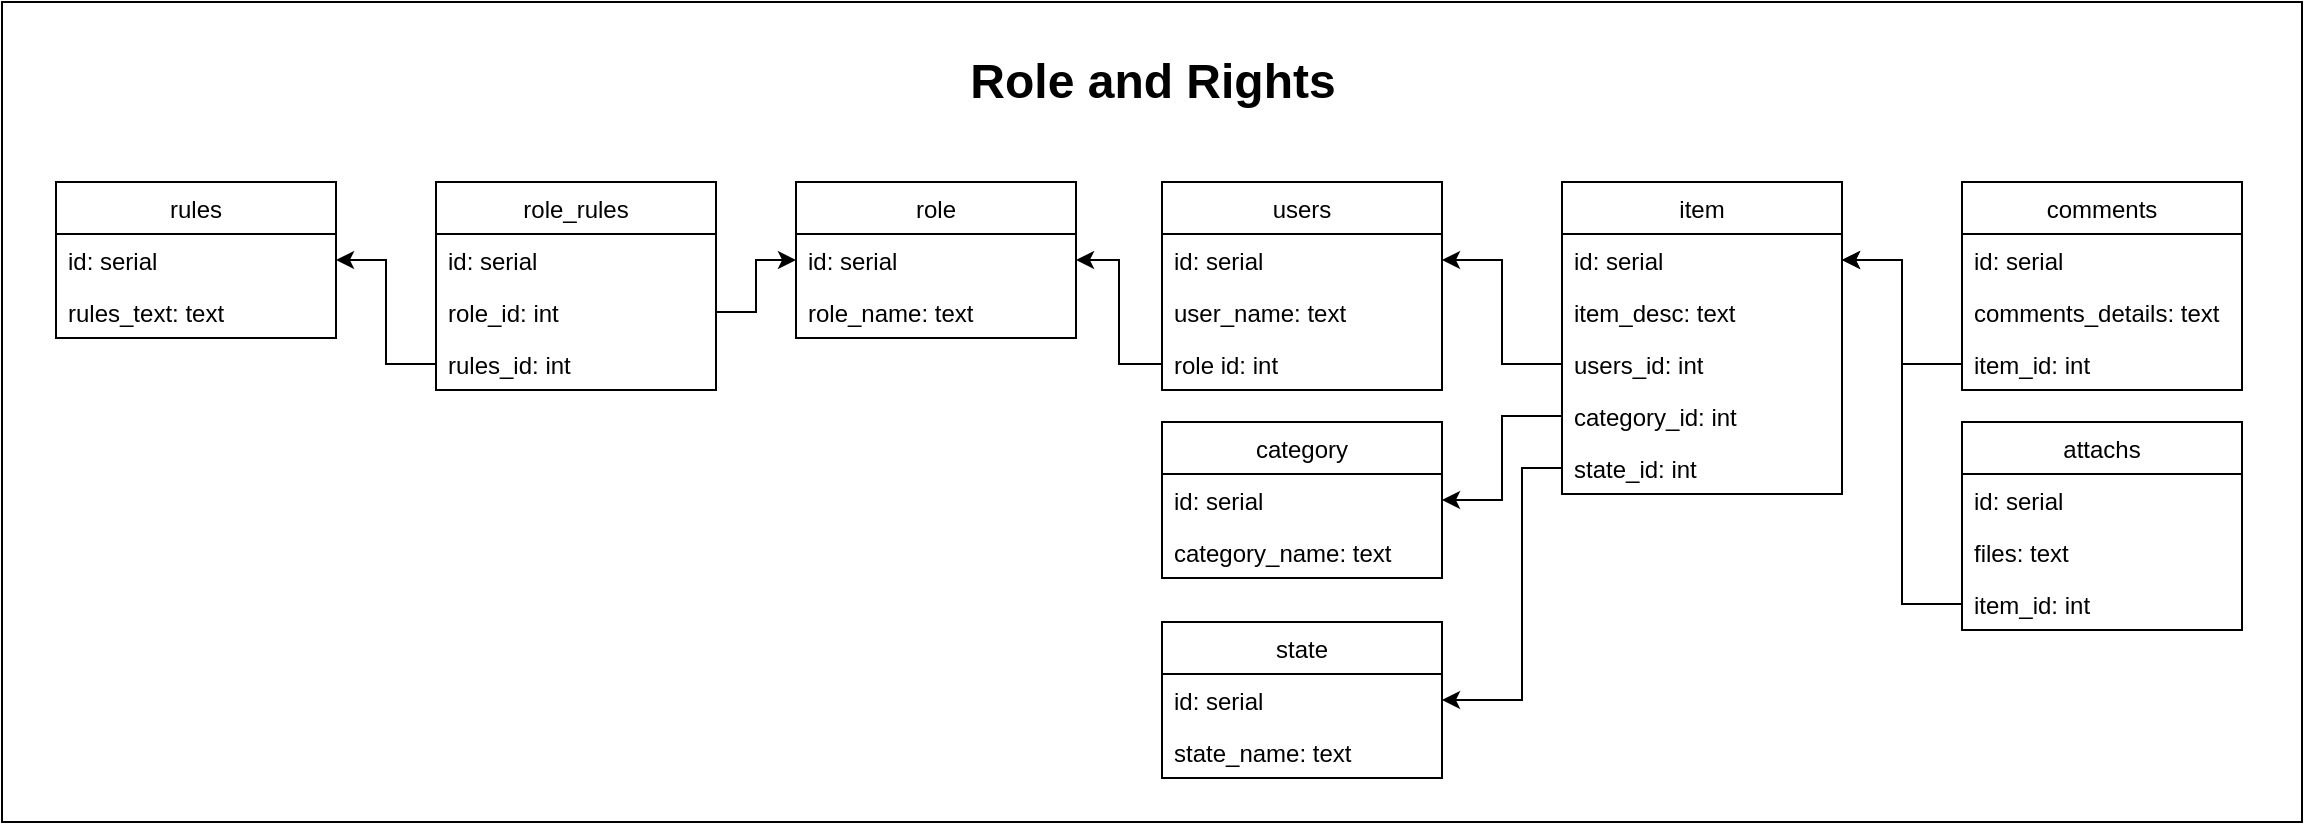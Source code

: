 <mxfile version="20.4.1" type="device"><diagram name="Page-1" id="929967ad-93f9-6ef4-fab6-5d389245f69c"><mxGraphModel dx="1422" dy="800" grid="1" gridSize="10" guides="1" tooltips="1" connect="1" arrows="1" fold="1" page="1" pageScale="1.5" pageWidth="1169" pageHeight="826" background="none" math="0" shadow="0"><root><mxCell id="0" style=";html=1;"/><mxCell id="1" style=";html=1;" parent="0"/><mxCell id="rM6Uk0h1VkgciDxS3pU1-58" value="" style="rounded=0;whiteSpace=wrap;html=1;" vertex="1" parent="1"><mxGeometry x="340" y="370" width="1150" height="410" as="geometry"/></mxCell><mxCell id="1672d66443f91eb5-23" value="Role and Rights" style="text;strokeColor=none;fillColor=none;html=1;fontSize=24;fontStyle=1;verticalAlign=middle;align=center;" parent="1" vertex="1"><mxGeometry x="340" y="390" width="1150" height="40" as="geometry"/></mxCell><mxCell id="rM6Uk0h1VkgciDxS3pU1-1" value="role" style="swimlane;fontStyle=0;childLayout=stackLayout;horizontal=1;startSize=26;fillColor=none;horizontalStack=0;resizeParent=1;resizeParentMax=0;resizeLast=0;collapsible=1;marginBottom=0;" vertex="1" parent="1"><mxGeometry x="737" y="460" width="140" height="78" as="geometry"/></mxCell><mxCell id="rM6Uk0h1VkgciDxS3pU1-2" value="id: serial" style="text;strokeColor=none;fillColor=none;align=left;verticalAlign=top;spacingLeft=4;spacingRight=4;overflow=hidden;rotatable=0;points=[[0,0.5],[1,0.5]];portConstraint=eastwest;" vertex="1" parent="rM6Uk0h1VkgciDxS3pU1-1"><mxGeometry y="26" width="140" height="26" as="geometry"/></mxCell><mxCell id="rM6Uk0h1VkgciDxS3pU1-3" value="role_name: text" style="text;strokeColor=none;fillColor=none;align=left;verticalAlign=top;spacingLeft=4;spacingRight=4;overflow=hidden;rotatable=0;points=[[0,0.5],[1,0.5]];portConstraint=eastwest;" vertex="1" parent="rM6Uk0h1VkgciDxS3pU1-1"><mxGeometry y="52" width="140" height="26" as="geometry"/></mxCell><mxCell id="rM6Uk0h1VkgciDxS3pU1-6" value="users" style="swimlane;fontStyle=0;childLayout=stackLayout;horizontal=1;startSize=26;fillColor=none;horizontalStack=0;resizeParent=1;resizeParentMax=0;resizeLast=0;collapsible=1;marginBottom=0;" vertex="1" parent="1"><mxGeometry x="920" y="460" width="140" height="104" as="geometry"/></mxCell><mxCell id="rM6Uk0h1VkgciDxS3pU1-7" value="id: serial" style="text;strokeColor=none;fillColor=none;align=left;verticalAlign=top;spacingLeft=4;spacingRight=4;overflow=hidden;rotatable=0;points=[[0,0.5],[1,0.5]];portConstraint=eastwest;" vertex="1" parent="rM6Uk0h1VkgciDxS3pU1-6"><mxGeometry y="26" width="140" height="26" as="geometry"/></mxCell><mxCell id="rM6Uk0h1VkgciDxS3pU1-8" value="user_name: text" style="text;strokeColor=none;fillColor=none;align=left;verticalAlign=top;spacingLeft=4;spacingRight=4;overflow=hidden;rotatable=0;points=[[0,0.5],[1,0.5]];portConstraint=eastwest;" vertex="1" parent="rM6Uk0h1VkgciDxS3pU1-6"><mxGeometry y="52" width="140" height="26" as="geometry"/></mxCell><mxCell id="rM6Uk0h1VkgciDxS3pU1-9" value="role id: int" style="text;strokeColor=none;fillColor=none;align=left;verticalAlign=top;spacingLeft=4;spacingRight=4;overflow=hidden;rotatable=0;points=[[0,0.5],[1,0.5]];portConstraint=eastwest;" vertex="1" parent="rM6Uk0h1VkgciDxS3pU1-6"><mxGeometry y="78" width="140" height="26" as="geometry"/></mxCell><mxCell id="rM6Uk0h1VkgciDxS3pU1-10" style="edgeStyle=orthogonalEdgeStyle;rounded=0;orthogonalLoop=1;jettySize=auto;html=1;entryX=1;entryY=0.5;entryDx=0;entryDy=0;" edge="1" parent="1" source="rM6Uk0h1VkgciDxS3pU1-9" target="rM6Uk0h1VkgciDxS3pU1-2"><mxGeometry relative="1" as="geometry"/></mxCell><mxCell id="rM6Uk0h1VkgciDxS3pU1-11" value="rules" style="swimlane;fontStyle=0;childLayout=stackLayout;horizontal=1;startSize=26;fillColor=none;horizontalStack=0;resizeParent=1;resizeParentMax=0;resizeLast=0;collapsible=1;marginBottom=0;" vertex="1" parent="1"><mxGeometry x="367" y="460" width="140" height="78" as="geometry"/></mxCell><mxCell id="rM6Uk0h1VkgciDxS3pU1-12" value="id: serial" style="text;strokeColor=none;fillColor=none;align=left;verticalAlign=top;spacingLeft=4;spacingRight=4;overflow=hidden;rotatable=0;points=[[0,0.5],[1,0.5]];portConstraint=eastwest;" vertex="1" parent="rM6Uk0h1VkgciDxS3pU1-11"><mxGeometry y="26" width="140" height="26" as="geometry"/></mxCell><mxCell id="rM6Uk0h1VkgciDxS3pU1-13" value="rules_text: text" style="text;strokeColor=none;fillColor=none;align=left;verticalAlign=top;spacingLeft=4;spacingRight=4;overflow=hidden;rotatable=0;points=[[0,0.5],[1,0.5]];portConstraint=eastwest;" vertex="1" parent="rM6Uk0h1VkgciDxS3pU1-11"><mxGeometry y="52" width="140" height="26" as="geometry"/></mxCell><mxCell id="rM6Uk0h1VkgciDxS3pU1-14" value="role_rules" style="swimlane;fontStyle=0;childLayout=stackLayout;horizontal=1;startSize=26;fillColor=none;horizontalStack=0;resizeParent=1;resizeParentMax=0;resizeLast=0;collapsible=1;marginBottom=0;" vertex="1" parent="1"><mxGeometry x="557" y="460" width="140" height="104" as="geometry"/></mxCell><mxCell id="rM6Uk0h1VkgciDxS3pU1-15" value="id: serial" style="text;strokeColor=none;fillColor=none;align=left;verticalAlign=top;spacingLeft=4;spacingRight=4;overflow=hidden;rotatable=0;points=[[0,0.5],[1,0.5]];portConstraint=eastwest;" vertex="1" parent="rM6Uk0h1VkgciDxS3pU1-14"><mxGeometry y="26" width="140" height="26" as="geometry"/></mxCell><mxCell id="rM6Uk0h1VkgciDxS3pU1-16" value="role_id: int   " style="text;strokeColor=none;fillColor=none;align=left;verticalAlign=top;spacingLeft=4;spacingRight=4;overflow=hidden;rotatable=0;points=[[0,0.5],[1,0.5]];portConstraint=eastwest;" vertex="1" parent="rM6Uk0h1VkgciDxS3pU1-14"><mxGeometry y="52" width="140" height="26" as="geometry"/></mxCell><mxCell id="rM6Uk0h1VkgciDxS3pU1-23" value="rules_id: int" style="text;strokeColor=none;fillColor=none;align=left;verticalAlign=top;spacingLeft=4;spacingRight=4;overflow=hidden;rotatable=0;points=[[0,0.5],[1,0.5]];portConstraint=eastwest;" vertex="1" parent="rM6Uk0h1VkgciDxS3pU1-14"><mxGeometry y="78" width="140" height="26" as="geometry"/></mxCell><mxCell id="rM6Uk0h1VkgciDxS3pU1-24" style="edgeStyle=orthogonalEdgeStyle;rounded=0;orthogonalLoop=1;jettySize=auto;html=1;entryX=1;entryY=0.5;entryDx=0;entryDy=0;" edge="1" parent="1" source="rM6Uk0h1VkgciDxS3pU1-23" target="rM6Uk0h1VkgciDxS3pU1-12"><mxGeometry relative="1" as="geometry"/></mxCell><mxCell id="rM6Uk0h1VkgciDxS3pU1-25" style="edgeStyle=orthogonalEdgeStyle;rounded=0;orthogonalLoop=1;jettySize=auto;html=1;entryX=0;entryY=0.5;entryDx=0;entryDy=0;" edge="1" parent="1" source="rM6Uk0h1VkgciDxS3pU1-16" target="rM6Uk0h1VkgciDxS3pU1-2"><mxGeometry relative="1" as="geometry"/></mxCell><mxCell id="rM6Uk0h1VkgciDxS3pU1-26" value="item" style="swimlane;fontStyle=0;childLayout=stackLayout;horizontal=1;startSize=26;fillColor=none;horizontalStack=0;resizeParent=1;resizeParentMax=0;resizeLast=0;collapsible=1;marginBottom=0;" vertex="1" parent="1"><mxGeometry x="1120" y="460" width="140" height="156" as="geometry"/></mxCell><mxCell id="rM6Uk0h1VkgciDxS3pU1-27" value="id: serial" style="text;strokeColor=none;fillColor=none;align=left;verticalAlign=top;spacingLeft=4;spacingRight=4;overflow=hidden;rotatable=0;points=[[0,0.5],[1,0.5]];portConstraint=eastwest;" vertex="1" parent="rM6Uk0h1VkgciDxS3pU1-26"><mxGeometry y="26" width="140" height="26" as="geometry"/></mxCell><mxCell id="rM6Uk0h1VkgciDxS3pU1-28" value="item_desc: text" style="text;strokeColor=none;fillColor=none;align=left;verticalAlign=top;spacingLeft=4;spacingRight=4;overflow=hidden;rotatable=0;points=[[0,0.5],[1,0.5]];portConstraint=eastwest;" vertex="1" parent="rM6Uk0h1VkgciDxS3pU1-26"><mxGeometry y="52" width="140" height="26" as="geometry"/></mxCell><mxCell id="rM6Uk0h1VkgciDxS3pU1-29" value="users_id: int" style="text;strokeColor=none;fillColor=none;align=left;verticalAlign=top;spacingLeft=4;spacingRight=4;overflow=hidden;rotatable=0;points=[[0,0.5],[1,0.5]];portConstraint=eastwest;" vertex="1" parent="rM6Uk0h1VkgciDxS3pU1-26"><mxGeometry y="78" width="140" height="26" as="geometry"/></mxCell><mxCell id="rM6Uk0h1VkgciDxS3pU1-30" value="category_id: int" style="text;strokeColor=none;fillColor=none;align=left;verticalAlign=top;spacingLeft=4;spacingRight=4;overflow=hidden;rotatable=0;points=[[0,0.5],[1,0.5]];portConstraint=eastwest;" vertex="1" parent="rM6Uk0h1VkgciDxS3pU1-26"><mxGeometry y="104" width="140" height="26" as="geometry"/></mxCell><mxCell id="rM6Uk0h1VkgciDxS3pU1-31" value="state_id: int" style="text;strokeColor=none;fillColor=none;align=left;verticalAlign=top;spacingLeft=4;spacingRight=4;overflow=hidden;rotatable=0;points=[[0,0.5],[1,0.5]];portConstraint=eastwest;" vertex="1" parent="rM6Uk0h1VkgciDxS3pU1-26"><mxGeometry y="130" width="140" height="26" as="geometry"/></mxCell><mxCell id="rM6Uk0h1VkgciDxS3pU1-33" value="category" style="swimlane;fontStyle=0;childLayout=stackLayout;horizontal=1;startSize=26;fillColor=none;horizontalStack=0;resizeParent=1;resizeParentMax=0;resizeLast=0;collapsible=1;marginBottom=0;" vertex="1" parent="1"><mxGeometry x="920" y="580" width="140" height="78" as="geometry"/></mxCell><mxCell id="rM6Uk0h1VkgciDxS3pU1-34" value="id: serial" style="text;strokeColor=none;fillColor=none;align=left;verticalAlign=top;spacingLeft=4;spacingRight=4;overflow=hidden;rotatable=0;points=[[0,0.5],[1,0.5]];portConstraint=eastwest;" vertex="1" parent="rM6Uk0h1VkgciDxS3pU1-33"><mxGeometry y="26" width="140" height="26" as="geometry"/></mxCell><mxCell id="rM6Uk0h1VkgciDxS3pU1-35" value="category_name: text" style="text;strokeColor=none;fillColor=none;align=left;verticalAlign=top;spacingLeft=4;spacingRight=4;overflow=hidden;rotatable=0;points=[[0,0.5],[1,0.5]];portConstraint=eastwest;" vertex="1" parent="rM6Uk0h1VkgciDxS3pU1-33"><mxGeometry y="52" width="140" height="26" as="geometry"/></mxCell><mxCell id="rM6Uk0h1VkgciDxS3pU1-37" value="state" style="swimlane;fontStyle=0;childLayout=stackLayout;horizontal=1;startSize=26;fillColor=none;horizontalStack=0;resizeParent=1;resizeParentMax=0;resizeLast=0;collapsible=1;marginBottom=0;" vertex="1" parent="1"><mxGeometry x="920" y="680" width="140" height="78" as="geometry"/></mxCell><mxCell id="rM6Uk0h1VkgciDxS3pU1-38" value="id: serial" style="text;strokeColor=none;fillColor=none;align=left;verticalAlign=top;spacingLeft=4;spacingRight=4;overflow=hidden;rotatable=0;points=[[0,0.5],[1,0.5]];portConstraint=eastwest;" vertex="1" parent="rM6Uk0h1VkgciDxS3pU1-37"><mxGeometry y="26" width="140" height="26" as="geometry"/></mxCell><mxCell id="rM6Uk0h1VkgciDxS3pU1-39" value="state_name: text" style="text;strokeColor=none;fillColor=none;align=left;verticalAlign=top;spacingLeft=4;spacingRight=4;overflow=hidden;rotatable=0;points=[[0,0.5],[1,0.5]];portConstraint=eastwest;" vertex="1" parent="rM6Uk0h1VkgciDxS3pU1-37"><mxGeometry y="52" width="140" height="26" as="geometry"/></mxCell><mxCell id="rM6Uk0h1VkgciDxS3pU1-42" style="edgeStyle=orthogonalEdgeStyle;rounded=0;orthogonalLoop=1;jettySize=auto;html=1;entryX=1;entryY=0.5;entryDx=0;entryDy=0;" edge="1" parent="1" source="rM6Uk0h1VkgciDxS3pU1-29" target="rM6Uk0h1VkgciDxS3pU1-7"><mxGeometry relative="1" as="geometry"/></mxCell><mxCell id="rM6Uk0h1VkgciDxS3pU1-45" value="comments" style="swimlane;fontStyle=0;childLayout=stackLayout;horizontal=1;startSize=26;fillColor=none;horizontalStack=0;resizeParent=1;resizeParentMax=0;resizeLast=0;collapsible=1;marginBottom=0;" vertex="1" parent="1"><mxGeometry x="1320" y="460" width="140" height="104" as="geometry"/></mxCell><mxCell id="rM6Uk0h1VkgciDxS3pU1-46" value="id: serial" style="text;strokeColor=none;fillColor=none;align=left;verticalAlign=top;spacingLeft=4;spacingRight=4;overflow=hidden;rotatable=0;points=[[0,0.5],[1,0.5]];portConstraint=eastwest;" vertex="1" parent="rM6Uk0h1VkgciDxS3pU1-45"><mxGeometry y="26" width="140" height="26" as="geometry"/></mxCell><mxCell id="rM6Uk0h1VkgciDxS3pU1-47" value="comments_details: text" style="text;strokeColor=none;fillColor=none;align=left;verticalAlign=top;spacingLeft=4;spacingRight=4;overflow=hidden;rotatable=0;points=[[0,0.5],[1,0.5]];portConstraint=eastwest;" vertex="1" parent="rM6Uk0h1VkgciDxS3pU1-45"><mxGeometry y="52" width="140" height="26" as="geometry"/></mxCell><mxCell id="rM6Uk0h1VkgciDxS3pU1-48" value="item_id: int" style="text;strokeColor=none;fillColor=none;align=left;verticalAlign=top;spacingLeft=4;spacingRight=4;overflow=hidden;rotatable=0;points=[[0,0.5],[1,0.5]];portConstraint=eastwest;" vertex="1" parent="rM6Uk0h1VkgciDxS3pU1-45"><mxGeometry y="78" width="140" height="26" as="geometry"/></mxCell><mxCell id="rM6Uk0h1VkgciDxS3pU1-49" style="edgeStyle=orthogonalEdgeStyle;rounded=0;orthogonalLoop=1;jettySize=auto;html=1;entryX=1;entryY=0.5;entryDx=0;entryDy=0;" edge="1" parent="1" source="rM6Uk0h1VkgciDxS3pU1-48" target="rM6Uk0h1VkgciDxS3pU1-27"><mxGeometry relative="1" as="geometry"/></mxCell><mxCell id="rM6Uk0h1VkgciDxS3pU1-50" value="attachs" style="swimlane;fontStyle=0;childLayout=stackLayout;horizontal=1;startSize=26;fillColor=none;horizontalStack=0;resizeParent=1;resizeParentMax=0;resizeLast=0;collapsible=1;marginBottom=0;" vertex="1" parent="1"><mxGeometry x="1320" y="580" width="140" height="104" as="geometry"/></mxCell><mxCell id="rM6Uk0h1VkgciDxS3pU1-51" value="id: serial" style="text;strokeColor=none;fillColor=none;align=left;verticalAlign=top;spacingLeft=4;spacingRight=4;overflow=hidden;rotatable=0;points=[[0,0.5],[1,0.5]];portConstraint=eastwest;" vertex="1" parent="rM6Uk0h1VkgciDxS3pU1-50"><mxGeometry y="26" width="140" height="26" as="geometry"/></mxCell><mxCell id="rM6Uk0h1VkgciDxS3pU1-52" value="files: text" style="text;strokeColor=none;fillColor=none;align=left;verticalAlign=top;spacingLeft=4;spacingRight=4;overflow=hidden;rotatable=0;points=[[0,0.5],[1,0.5]];portConstraint=eastwest;" vertex="1" parent="rM6Uk0h1VkgciDxS3pU1-50"><mxGeometry y="52" width="140" height="26" as="geometry"/></mxCell><mxCell id="rM6Uk0h1VkgciDxS3pU1-53" value="item_id: int" style="text;strokeColor=none;fillColor=none;align=left;verticalAlign=top;spacingLeft=4;spacingRight=4;overflow=hidden;rotatable=0;points=[[0,0.5],[1,0.5]];portConstraint=eastwest;" vertex="1" parent="rM6Uk0h1VkgciDxS3pU1-50"><mxGeometry y="78" width="140" height="26" as="geometry"/></mxCell><mxCell id="rM6Uk0h1VkgciDxS3pU1-55" style="edgeStyle=orthogonalEdgeStyle;rounded=0;orthogonalLoop=1;jettySize=auto;html=1;" edge="1" parent="1" source="rM6Uk0h1VkgciDxS3pU1-53" target="rM6Uk0h1VkgciDxS3pU1-27"><mxGeometry relative="1" as="geometry"/></mxCell><mxCell id="rM6Uk0h1VkgciDxS3pU1-56" style="edgeStyle=orthogonalEdgeStyle;rounded=0;orthogonalLoop=1;jettySize=auto;html=1;entryX=1;entryY=0.5;entryDx=0;entryDy=0;" edge="1" parent="1" source="rM6Uk0h1VkgciDxS3pU1-30" target="rM6Uk0h1VkgciDxS3pU1-34"><mxGeometry relative="1" as="geometry"/></mxCell><mxCell id="rM6Uk0h1VkgciDxS3pU1-57" style="edgeStyle=orthogonalEdgeStyle;rounded=0;orthogonalLoop=1;jettySize=auto;html=1;entryX=1;entryY=0.5;entryDx=0;entryDy=0;" edge="1" parent="1" source="rM6Uk0h1VkgciDxS3pU1-31" target="rM6Uk0h1VkgciDxS3pU1-38"><mxGeometry relative="1" as="geometry"><Array as="points"><mxPoint x="1100" y="603"/><mxPoint x="1100" y="719"/></Array></mxGeometry></mxCell></root></mxGraphModel></diagram></mxfile>